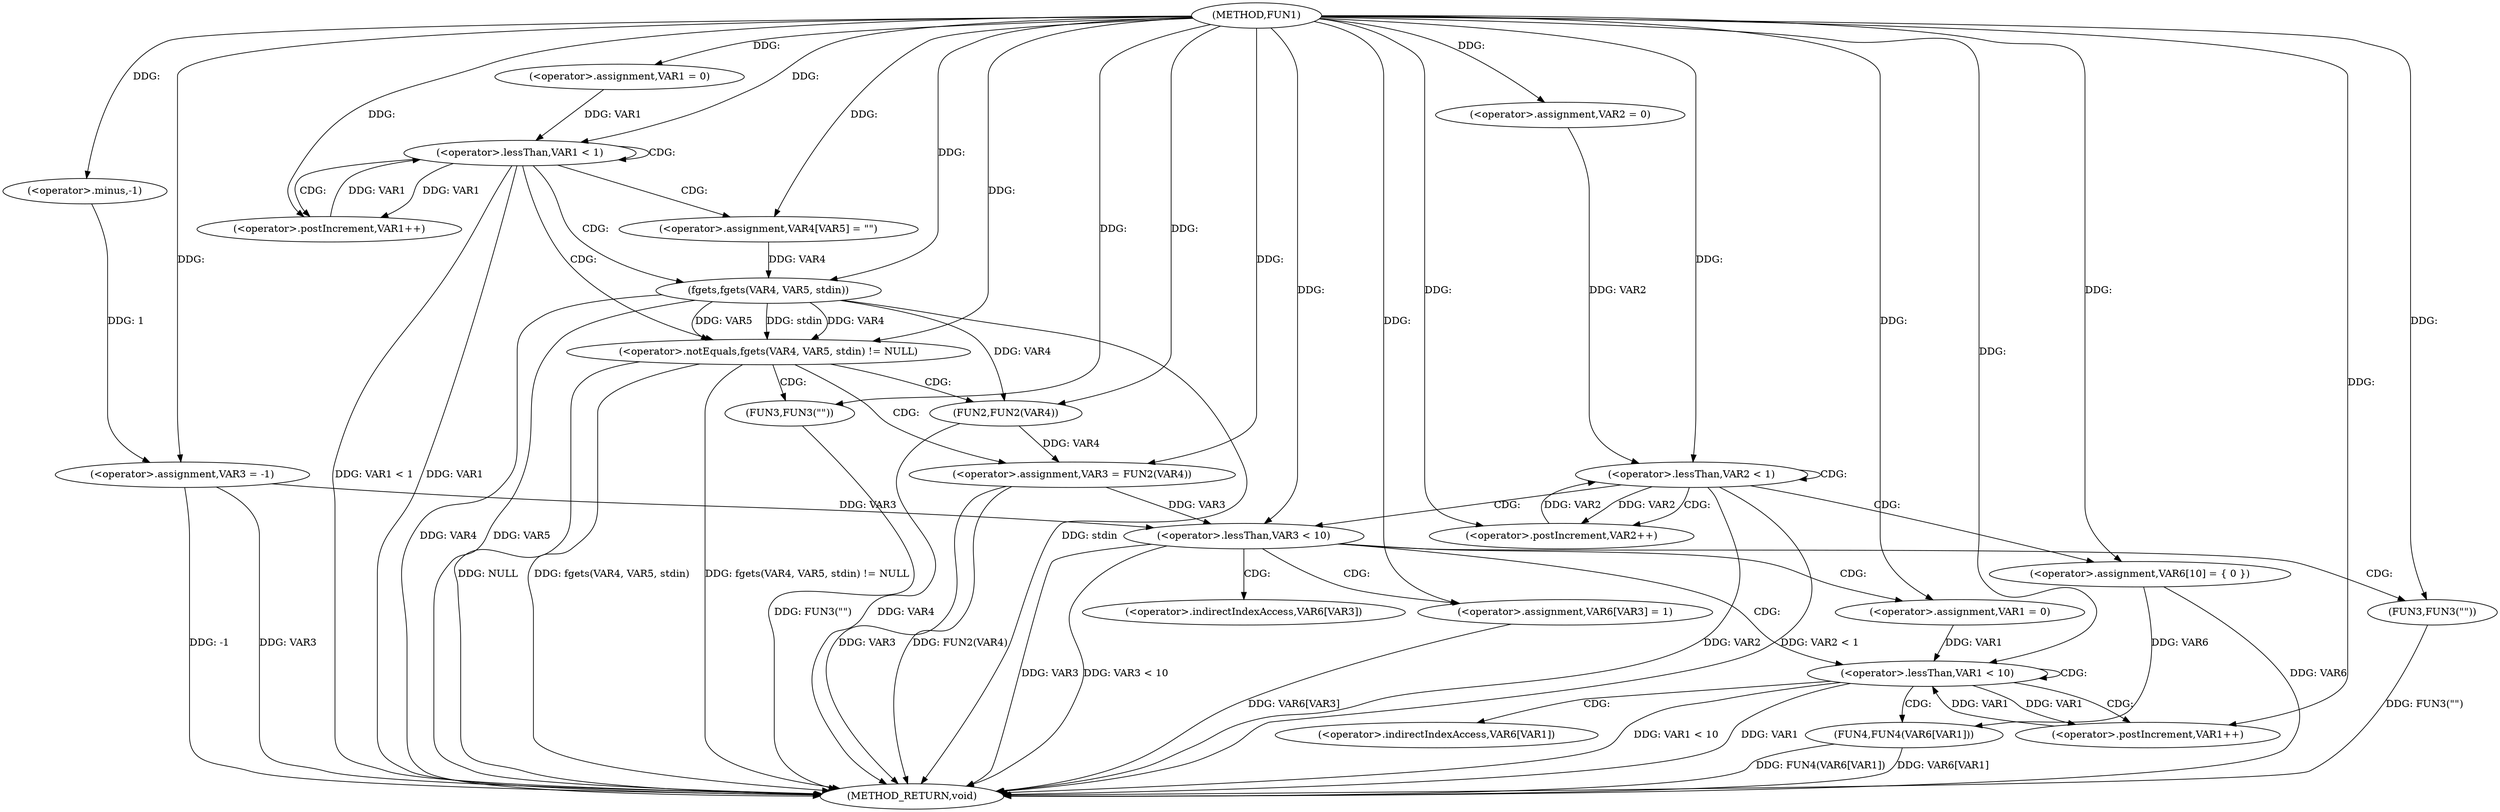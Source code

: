 digraph FUN1 {  
"1000100" [label = "(METHOD,FUN1)" ]
"1000183" [label = "(METHOD_RETURN,void)" ]
"1000105" [label = "(<operator>.assignment,VAR3 = -1)" ]
"1000107" [label = "(<operator>.minus,-1)" ]
"1000110" [label = "(<operator>.assignment,VAR1 = 0)" ]
"1000113" [label = "(<operator>.lessThan,VAR1 < 1)" ]
"1000116" [label = "(<operator>.postIncrement,VAR1++)" ]
"1000121" [label = "(<operator>.assignment,VAR4[VAR5] = \"\")" ]
"1000125" [label = "(<operator>.notEquals,fgets(VAR4, VAR5, stdin) != NULL)" ]
"1000126" [label = "(fgets,fgets(VAR4, VAR5, stdin))" ]
"1000132" [label = "(<operator>.assignment,VAR3 = FUN2(VAR4))" ]
"1000134" [label = "(FUN2,FUN2(VAR4))" ]
"1000138" [label = "(FUN3,FUN3(\"\"))" ]
"1000141" [label = "(<operator>.assignment,VAR2 = 0)" ]
"1000144" [label = "(<operator>.lessThan,VAR2 < 1)" ]
"1000147" [label = "(<operator>.postIncrement,VAR2++)" ]
"1000153" [label = "(<operator>.assignment,VAR6[10] = { 0 })" ]
"1000156" [label = "(<operator>.lessThan,VAR3 < 10)" ]
"1000160" [label = "(<operator>.assignment,VAR6[VAR3] = 1)" ]
"1000166" [label = "(<operator>.assignment,VAR1 = 0)" ]
"1000169" [label = "(<operator>.lessThan,VAR1 < 10)" ]
"1000172" [label = "(<operator>.postIncrement,VAR1++)" ]
"1000175" [label = "(FUN4,FUN4(VAR6[VAR1]))" ]
"1000181" [label = "(FUN3,FUN3(\"\"))" ]
"1000161" [label = "(<operator>.indirectIndexAccess,VAR6[VAR3])" ]
"1000176" [label = "(<operator>.indirectIndexAccess,VAR6[VAR1])" ]
  "1000125" -> "1000183"  [ label = "DDG: fgets(VAR4, VAR5, stdin) != NULL"] 
  "1000105" -> "1000183"  [ label = "DDG: -1"] 
  "1000169" -> "1000183"  [ label = "DDG: VAR1 < 10"] 
  "1000156" -> "1000183"  [ label = "DDG: VAR3"] 
  "1000181" -> "1000183"  [ label = "DDG: FUN3(\"\")"] 
  "1000175" -> "1000183"  [ label = "DDG: VAR6[VAR1]"] 
  "1000132" -> "1000183"  [ label = "DDG: VAR3"] 
  "1000153" -> "1000183"  [ label = "DDG: VAR6"] 
  "1000144" -> "1000183"  [ label = "DDG: VAR2"] 
  "1000169" -> "1000183"  [ label = "DDG: VAR1"] 
  "1000125" -> "1000183"  [ label = "DDG: NULL"] 
  "1000125" -> "1000183"  [ label = "DDG: fgets(VAR4, VAR5, stdin)"] 
  "1000113" -> "1000183"  [ label = "DDG: VAR1"] 
  "1000126" -> "1000183"  [ label = "DDG: stdin"] 
  "1000144" -> "1000183"  [ label = "DDG: VAR2 < 1"] 
  "1000132" -> "1000183"  [ label = "DDG: FUN2(VAR4)"] 
  "1000126" -> "1000183"  [ label = "DDG: VAR4"] 
  "1000134" -> "1000183"  [ label = "DDG: VAR4"] 
  "1000113" -> "1000183"  [ label = "DDG: VAR1 < 1"] 
  "1000138" -> "1000183"  [ label = "DDG: FUN3(\"\")"] 
  "1000126" -> "1000183"  [ label = "DDG: VAR5"] 
  "1000156" -> "1000183"  [ label = "DDG: VAR3 < 10"] 
  "1000160" -> "1000183"  [ label = "DDG: VAR6[VAR3]"] 
  "1000105" -> "1000183"  [ label = "DDG: VAR3"] 
  "1000175" -> "1000183"  [ label = "DDG: FUN4(VAR6[VAR1])"] 
  "1000107" -> "1000105"  [ label = "DDG: 1"] 
  "1000100" -> "1000105"  [ label = "DDG: "] 
  "1000100" -> "1000107"  [ label = "DDG: "] 
  "1000100" -> "1000110"  [ label = "DDG: "] 
  "1000116" -> "1000113"  [ label = "DDG: VAR1"] 
  "1000110" -> "1000113"  [ label = "DDG: VAR1"] 
  "1000100" -> "1000113"  [ label = "DDG: "] 
  "1000113" -> "1000116"  [ label = "DDG: VAR1"] 
  "1000100" -> "1000116"  [ label = "DDG: "] 
  "1000100" -> "1000121"  [ label = "DDG: "] 
  "1000126" -> "1000125"  [ label = "DDG: VAR4"] 
  "1000126" -> "1000125"  [ label = "DDG: VAR5"] 
  "1000126" -> "1000125"  [ label = "DDG: stdin"] 
  "1000121" -> "1000126"  [ label = "DDG: VAR4"] 
  "1000100" -> "1000126"  [ label = "DDG: "] 
  "1000100" -> "1000125"  [ label = "DDG: "] 
  "1000134" -> "1000132"  [ label = "DDG: VAR4"] 
  "1000100" -> "1000132"  [ label = "DDG: "] 
  "1000126" -> "1000134"  [ label = "DDG: VAR4"] 
  "1000100" -> "1000134"  [ label = "DDG: "] 
  "1000100" -> "1000138"  [ label = "DDG: "] 
  "1000100" -> "1000141"  [ label = "DDG: "] 
  "1000141" -> "1000144"  [ label = "DDG: VAR2"] 
  "1000147" -> "1000144"  [ label = "DDG: VAR2"] 
  "1000100" -> "1000144"  [ label = "DDG: "] 
  "1000144" -> "1000147"  [ label = "DDG: VAR2"] 
  "1000100" -> "1000147"  [ label = "DDG: "] 
  "1000100" -> "1000153"  [ label = "DDG: "] 
  "1000132" -> "1000156"  [ label = "DDG: VAR3"] 
  "1000105" -> "1000156"  [ label = "DDG: VAR3"] 
  "1000100" -> "1000156"  [ label = "DDG: "] 
  "1000100" -> "1000160"  [ label = "DDG: "] 
  "1000100" -> "1000166"  [ label = "DDG: "] 
  "1000166" -> "1000169"  [ label = "DDG: VAR1"] 
  "1000172" -> "1000169"  [ label = "DDG: VAR1"] 
  "1000100" -> "1000169"  [ label = "DDG: "] 
  "1000169" -> "1000172"  [ label = "DDG: VAR1"] 
  "1000100" -> "1000172"  [ label = "DDG: "] 
  "1000153" -> "1000175"  [ label = "DDG: VAR6"] 
  "1000100" -> "1000181"  [ label = "DDG: "] 
  "1000113" -> "1000125"  [ label = "CDG: "] 
  "1000113" -> "1000121"  [ label = "CDG: "] 
  "1000113" -> "1000116"  [ label = "CDG: "] 
  "1000113" -> "1000113"  [ label = "CDG: "] 
  "1000113" -> "1000126"  [ label = "CDG: "] 
  "1000125" -> "1000132"  [ label = "CDG: "] 
  "1000125" -> "1000138"  [ label = "CDG: "] 
  "1000125" -> "1000134"  [ label = "CDG: "] 
  "1000144" -> "1000153"  [ label = "CDG: "] 
  "1000144" -> "1000156"  [ label = "CDG: "] 
  "1000144" -> "1000144"  [ label = "CDG: "] 
  "1000144" -> "1000147"  [ label = "CDG: "] 
  "1000156" -> "1000161"  [ label = "CDG: "] 
  "1000156" -> "1000166"  [ label = "CDG: "] 
  "1000156" -> "1000169"  [ label = "CDG: "] 
  "1000156" -> "1000160"  [ label = "CDG: "] 
  "1000156" -> "1000181"  [ label = "CDG: "] 
  "1000169" -> "1000172"  [ label = "CDG: "] 
  "1000169" -> "1000169"  [ label = "CDG: "] 
  "1000169" -> "1000175"  [ label = "CDG: "] 
  "1000169" -> "1000176"  [ label = "CDG: "] 
}
